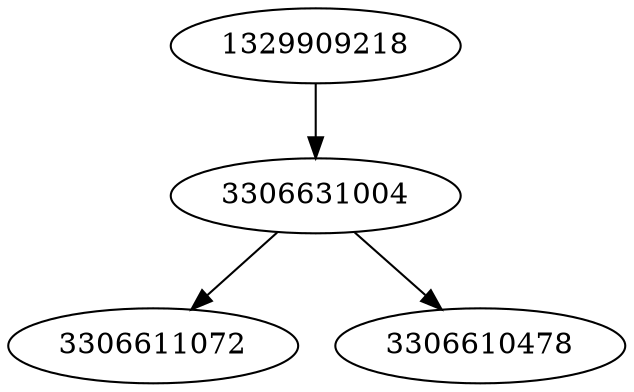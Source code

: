 strict digraph  {
3306611072;
1329909218;
3306631004;
3306610478;
1329909218 -> 3306631004;
3306631004 -> 3306610478;
3306631004 -> 3306611072;
}
